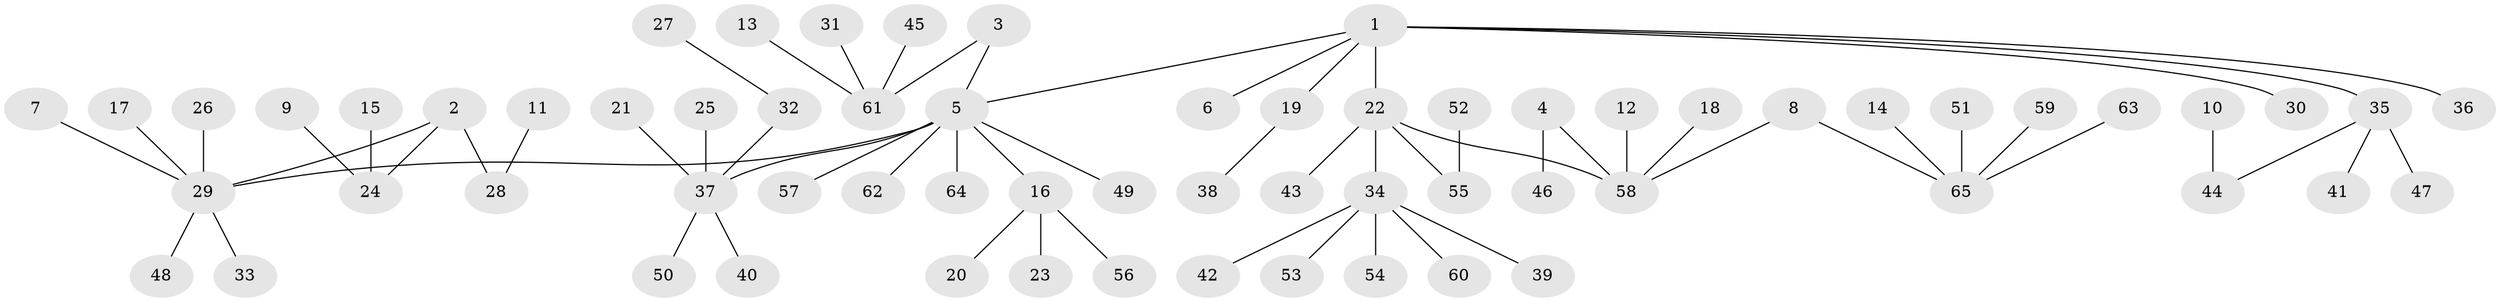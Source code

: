 // original degree distribution, {5: 0.031007751937984496, 8: 0.015503875968992248, 6: 0.031007751937984496, 4: 0.031007751937984496, 2: 0.3023255813953488, 3: 0.10077519379844961, 1: 0.4883720930232558}
// Generated by graph-tools (version 1.1) at 2025/50/03/09/25 03:50:23]
// undirected, 65 vertices, 64 edges
graph export_dot {
graph [start="1"]
  node [color=gray90,style=filled];
  1;
  2;
  3;
  4;
  5;
  6;
  7;
  8;
  9;
  10;
  11;
  12;
  13;
  14;
  15;
  16;
  17;
  18;
  19;
  20;
  21;
  22;
  23;
  24;
  25;
  26;
  27;
  28;
  29;
  30;
  31;
  32;
  33;
  34;
  35;
  36;
  37;
  38;
  39;
  40;
  41;
  42;
  43;
  44;
  45;
  46;
  47;
  48;
  49;
  50;
  51;
  52;
  53;
  54;
  55;
  56;
  57;
  58;
  59;
  60;
  61;
  62;
  63;
  64;
  65;
  1 -- 5 [weight=1.0];
  1 -- 6 [weight=1.0];
  1 -- 19 [weight=1.0];
  1 -- 22 [weight=1.0];
  1 -- 30 [weight=1.0];
  1 -- 35 [weight=1.0];
  1 -- 36 [weight=1.0];
  2 -- 24 [weight=1.0];
  2 -- 28 [weight=1.0];
  2 -- 29 [weight=1.0];
  3 -- 5 [weight=1.0];
  3 -- 61 [weight=1.0];
  4 -- 46 [weight=1.0];
  4 -- 58 [weight=1.0];
  5 -- 16 [weight=1.0];
  5 -- 29 [weight=1.0];
  5 -- 37 [weight=1.0];
  5 -- 49 [weight=1.0];
  5 -- 57 [weight=1.0];
  5 -- 62 [weight=1.0];
  5 -- 64 [weight=1.0];
  7 -- 29 [weight=1.0];
  8 -- 58 [weight=1.0];
  8 -- 65 [weight=1.0];
  9 -- 24 [weight=1.0];
  10 -- 44 [weight=1.0];
  11 -- 28 [weight=1.0];
  12 -- 58 [weight=1.0];
  13 -- 61 [weight=1.0];
  14 -- 65 [weight=1.0];
  15 -- 24 [weight=1.0];
  16 -- 20 [weight=1.0];
  16 -- 23 [weight=1.0];
  16 -- 56 [weight=1.0];
  17 -- 29 [weight=1.0];
  18 -- 58 [weight=1.0];
  19 -- 38 [weight=1.0];
  21 -- 37 [weight=1.0];
  22 -- 34 [weight=1.0];
  22 -- 43 [weight=1.0];
  22 -- 55 [weight=1.0];
  22 -- 58 [weight=1.0];
  25 -- 37 [weight=1.0];
  26 -- 29 [weight=1.0];
  27 -- 32 [weight=1.0];
  29 -- 33 [weight=1.0];
  29 -- 48 [weight=1.0];
  31 -- 61 [weight=1.0];
  32 -- 37 [weight=1.0];
  34 -- 39 [weight=1.0];
  34 -- 42 [weight=1.0];
  34 -- 53 [weight=1.0];
  34 -- 54 [weight=1.0];
  34 -- 60 [weight=1.0];
  35 -- 41 [weight=1.0];
  35 -- 44 [weight=1.0];
  35 -- 47 [weight=1.0];
  37 -- 40 [weight=1.0];
  37 -- 50 [weight=1.0];
  45 -- 61 [weight=1.0];
  51 -- 65 [weight=1.0];
  52 -- 55 [weight=1.0];
  59 -- 65 [weight=1.0];
  63 -- 65 [weight=1.0];
}
